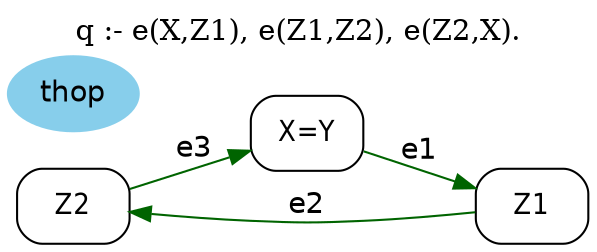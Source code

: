 strict digraph G {
	graph [bb="0,0,269.19,113",
		label="q :- e(X,Z1), e(Z1,Z2), e(Z2,X).",
		labelloc=t,
		lheight=0.21,
		lp="134.6,101.5",
		lwidth=2.50,
		rankdir=LR
	];
	node [label="\N"];
	Z2	 [fontname="Helvetica-Narrow",
		height=0.5,
		pos="28.597,18",
		shape=box,
		style=rounded,
		width=0.75];
	X	 [fontname="Helvetica-Narrow",
		height=0.5,
		label="X=Y",
		pos="136.19,53",
		shape=box,
		style=rounded,
		width=0.75];
	Z2 -> X	 [color=darkgreen,
		fontname=helvetica,
		label=e3,
		lp="83.195,44.5",
		pos="e,109.05,44.171 55.749,26.832 69.002,31.143 85.14,36.393 99.475,41.055"];
	Z1	 [fontname="Helvetica-Narrow",
		height=0.5,
		pos="242.19,18",
		shape=box,
		style=rounded,
		width=0.75];
	X -> Z1	 [color=darkgreen,
		fontname=helvetica,
		label=e1,
		lp="189.19,44.5",
		pos="e,214.85,27.028 163.22,44.077 175.95,39.873 191.34,34.79 205.15,30.233"];
	Z1 -> Z2	 [color=darkgreen,
		fontname=helvetica,
		label=e2,
		lp="136.19,18.5",
		pos="e,55.793,15.047 215.18,15.011 199.94,13.474 180.53,11.766 163.19,11 139.22,9.9398 133.17,9.9607 109.19,11 94.994,11.616 79.425,12.838 \
65.789,14.092"];
	thop	 [color=skyblue,
		fillcolor=skyblue,
		fontname=helvetica,
		height=0.5,
		pos="28.597,72",
		shape=oval,
		style="filled,rounded",
		width=0.79437];
}
